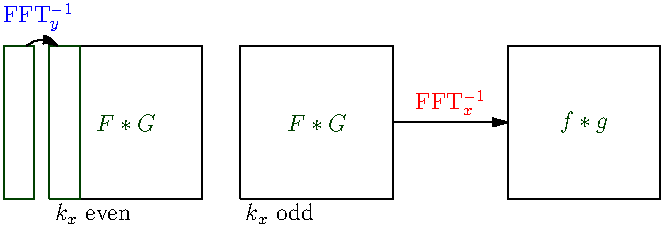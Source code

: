 size(0,4cm);


//pair center(path g) {return 0.5*(min(g)+max(g));}


void drawboxes(pair z=(0,0), pair p=(1,1))
{
  path g=box((0,0),p);
  draw(shift(z)*g);
}
path g;
pair b=(1,1), a=(0,0), z=(0,0);
real h=0.5;

g=box(a,b);
draw(shift(z)*g);
label("$k_x$ even",z,SE);
label("$F*G$",z+(0.5,h),darkgreen);

g=box(a,b);
z=(1.25,0);
draw(shift(z)*g);
label("$k_x$ odd",z,SE);
label("$F*G$",z+(0.5,h),darkgreen);

frame f1;
real w=0.2;
g=box(a,(w,1));
z=(0,0);
draw(shift(z)*g,darkgreen);
//label("$k_y$ even",z+(0,0.5),E,red);
//label(f1,"$k_y$ even",z+(0,0.5));
add(rotate(90)*f1,z+(0,0.5),E);

frame f2;
z=(-1.5*w,0);
draw(shift(z)*g,darkgreen);
//label(f2,"$k_y$ odd",z+(0,0.5));
add(rotate(90)*f2,z+(0,0.5),E);


//Arrows between boxes

draw((-0.15,1){NE}..{SE}(0.05,1),EndArrow);
label("FFT${}_y^{-1}$",(-0.075,1.05),N,blue);


g=box(a,b);
z=(3,0);
draw(shift(z)*g);
//label("$k_x$ odd",z,SE);
draw((2.25,h)..(3,h),EndArrow);
label("FFT${}_x^{-1}$",(0.5(2.25+3),h),N,red);

label("$f*g$",z+(0.5,h),darkgreen);
